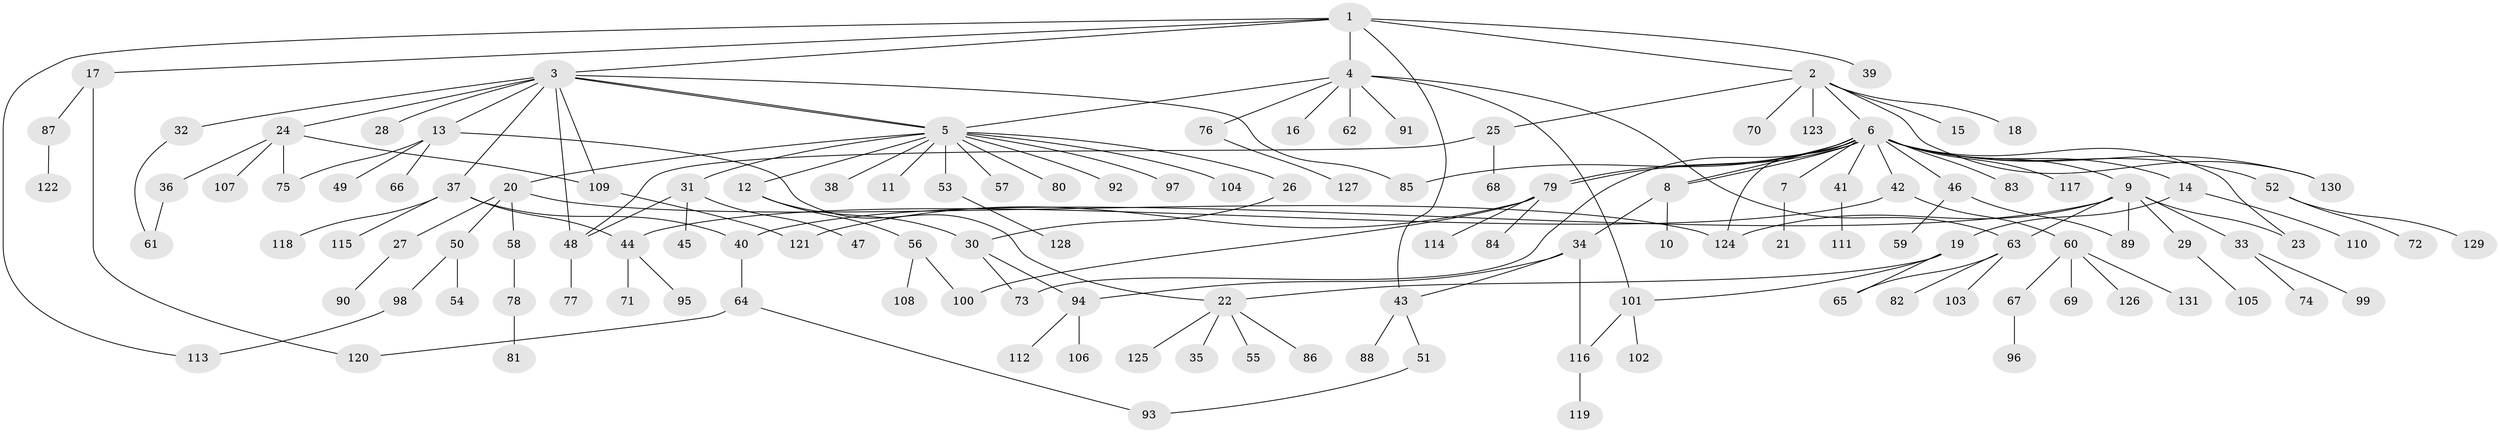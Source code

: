 // coarse degree distribution, {6: 0.03, 9: 0.02, 22: 0.01, 7: 0.01, 18: 0.01, 2: 0.2, 4: 0.06, 8: 0.01, 1: 0.51, 3: 0.09, 5: 0.05}
// Generated by graph-tools (version 1.1) at 2025/41/03/06/25 10:41:47]
// undirected, 131 vertices, 161 edges
graph export_dot {
graph [start="1"]
  node [color=gray90,style=filled];
  1;
  2;
  3;
  4;
  5;
  6;
  7;
  8;
  9;
  10;
  11;
  12;
  13;
  14;
  15;
  16;
  17;
  18;
  19;
  20;
  21;
  22;
  23;
  24;
  25;
  26;
  27;
  28;
  29;
  30;
  31;
  32;
  33;
  34;
  35;
  36;
  37;
  38;
  39;
  40;
  41;
  42;
  43;
  44;
  45;
  46;
  47;
  48;
  49;
  50;
  51;
  52;
  53;
  54;
  55;
  56;
  57;
  58;
  59;
  60;
  61;
  62;
  63;
  64;
  65;
  66;
  67;
  68;
  69;
  70;
  71;
  72;
  73;
  74;
  75;
  76;
  77;
  78;
  79;
  80;
  81;
  82;
  83;
  84;
  85;
  86;
  87;
  88;
  89;
  90;
  91;
  92;
  93;
  94;
  95;
  96;
  97;
  98;
  99;
  100;
  101;
  102;
  103;
  104;
  105;
  106;
  107;
  108;
  109;
  110;
  111;
  112;
  113;
  114;
  115;
  116;
  117;
  118;
  119;
  120;
  121;
  122;
  123;
  124;
  125;
  126;
  127;
  128;
  129;
  130;
  131;
  1 -- 2;
  1 -- 3;
  1 -- 4;
  1 -- 17;
  1 -- 39;
  1 -- 43;
  1 -- 113;
  2 -- 6;
  2 -- 15;
  2 -- 18;
  2 -- 25;
  2 -- 70;
  2 -- 123;
  2 -- 130;
  3 -- 5;
  3 -- 5;
  3 -- 13;
  3 -- 24;
  3 -- 28;
  3 -- 32;
  3 -- 37;
  3 -- 48;
  3 -- 85;
  3 -- 109;
  4 -- 5;
  4 -- 16;
  4 -- 62;
  4 -- 63;
  4 -- 76;
  4 -- 91;
  4 -- 101;
  5 -- 11;
  5 -- 12;
  5 -- 20;
  5 -- 26;
  5 -- 31;
  5 -- 38;
  5 -- 53;
  5 -- 57;
  5 -- 80;
  5 -- 92;
  5 -- 97;
  5 -- 104;
  6 -- 7;
  6 -- 8;
  6 -- 8;
  6 -- 9;
  6 -- 14;
  6 -- 23;
  6 -- 41;
  6 -- 42;
  6 -- 46;
  6 -- 52;
  6 -- 73;
  6 -- 79;
  6 -- 79;
  6 -- 83;
  6 -- 85;
  6 -- 117;
  6 -- 124;
  6 -- 130;
  7 -- 21;
  8 -- 10;
  8 -- 34;
  9 -- 23;
  9 -- 29;
  9 -- 33;
  9 -- 40;
  9 -- 63;
  9 -- 89;
  9 -- 124;
  12 -- 30;
  12 -- 56;
  13 -- 22;
  13 -- 49;
  13 -- 66;
  13 -- 75;
  14 -- 19;
  14 -- 110;
  17 -- 87;
  17 -- 120;
  19 -- 22;
  19 -- 65;
  19 -- 101;
  20 -- 27;
  20 -- 50;
  20 -- 58;
  20 -- 124;
  22 -- 35;
  22 -- 55;
  22 -- 86;
  22 -- 125;
  24 -- 36;
  24 -- 75;
  24 -- 107;
  24 -- 109;
  25 -- 48;
  25 -- 68;
  26 -- 30;
  27 -- 90;
  29 -- 105;
  30 -- 73;
  30 -- 94;
  31 -- 45;
  31 -- 47;
  31 -- 48;
  32 -- 61;
  33 -- 74;
  33 -- 99;
  34 -- 43;
  34 -- 94;
  34 -- 116;
  36 -- 61;
  37 -- 40;
  37 -- 44;
  37 -- 115;
  37 -- 118;
  40 -- 64;
  41 -- 111;
  42 -- 44;
  42 -- 60;
  43 -- 51;
  43 -- 88;
  44 -- 71;
  44 -- 95;
  46 -- 59;
  46 -- 89;
  48 -- 77;
  50 -- 54;
  50 -- 98;
  51 -- 93;
  52 -- 72;
  52 -- 129;
  53 -- 128;
  56 -- 100;
  56 -- 108;
  58 -- 78;
  60 -- 67;
  60 -- 69;
  60 -- 126;
  60 -- 131;
  63 -- 65;
  63 -- 82;
  63 -- 103;
  64 -- 93;
  64 -- 120;
  67 -- 96;
  76 -- 127;
  78 -- 81;
  79 -- 84;
  79 -- 100;
  79 -- 114;
  79 -- 121;
  87 -- 122;
  94 -- 106;
  94 -- 112;
  98 -- 113;
  101 -- 102;
  101 -- 116;
  109 -- 121;
  116 -- 119;
}
